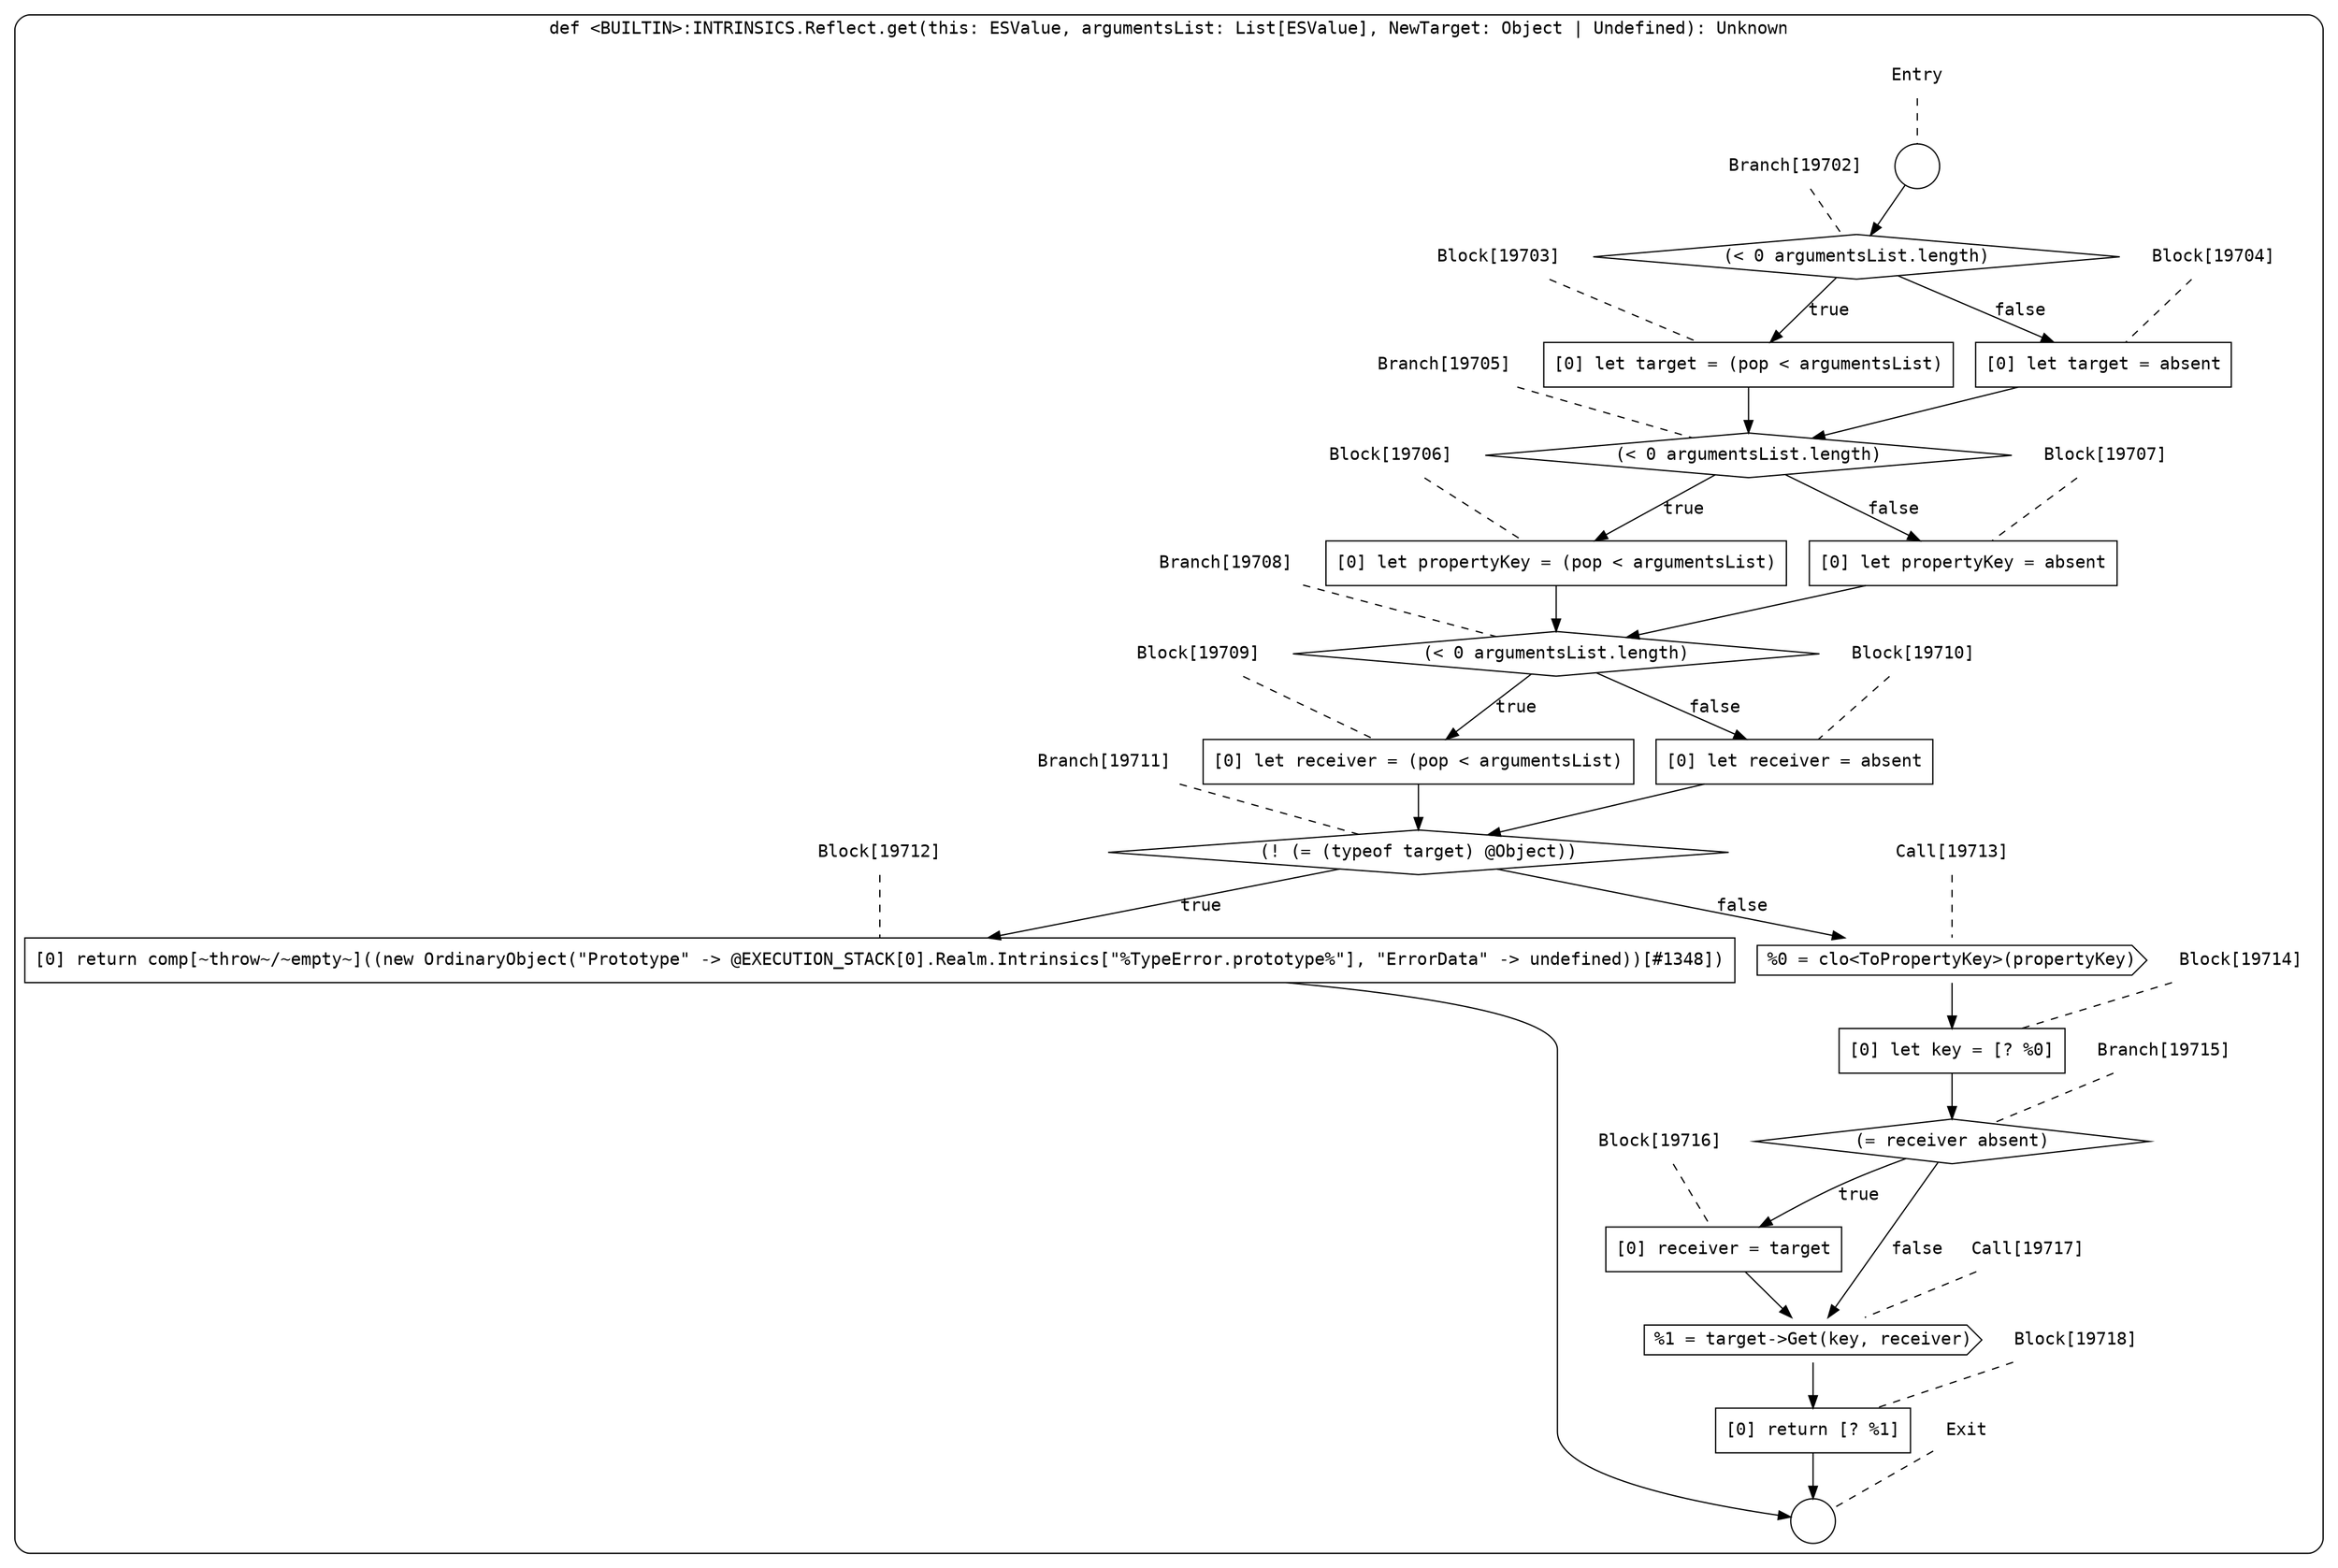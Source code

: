 digraph {
  graph [fontname = "Consolas"]
  node [fontname = "Consolas"]
  edge [fontname = "Consolas"]
  subgraph cluster2650 {
    label = "def <BUILTIN>:INTRINSICS.Reflect.get(this: ESValue, argumentsList: List[ESValue], NewTarget: Object | Undefined): Unknown"
    style = rounded
    cluster2650_entry_name [shape=none, label=<<font color="black">Entry</font>>]
    cluster2650_entry_name -> cluster2650_entry [arrowhead=none, color="black", style=dashed]
    cluster2650_entry [shape=circle label=" " color="black" fillcolor="white" style=filled]
    cluster2650_entry -> node19702 [color="black"]
    cluster2650_exit_name [shape=none, label=<<font color="black">Exit</font>>]
    cluster2650_exit_name -> cluster2650_exit [arrowhead=none, color="black", style=dashed]
    cluster2650_exit [shape=circle label=" " color="black" fillcolor="white" style=filled]
    node19702_name [shape=none, label=<<font color="black">Branch[19702]</font>>]
    node19702_name -> node19702 [arrowhead=none, color="black", style=dashed]
    node19702 [shape=diamond, label=<<font color="black">(&lt; 0 argumentsList.length)</font>> color="black" fillcolor="white", style=filled]
    node19702 -> node19703 [label=<<font color="black">true</font>> color="black"]
    node19702 -> node19704 [label=<<font color="black">false</font>> color="black"]
    node19703_name [shape=none, label=<<font color="black">Block[19703]</font>>]
    node19703_name -> node19703 [arrowhead=none, color="black", style=dashed]
    node19703 [shape=box, label=<<font color="black">[0] let target = (pop &lt; argumentsList)<BR ALIGN="LEFT"/></font>> color="black" fillcolor="white", style=filled]
    node19703 -> node19705 [color="black"]
    node19704_name [shape=none, label=<<font color="black">Block[19704]</font>>]
    node19704_name -> node19704 [arrowhead=none, color="black", style=dashed]
    node19704 [shape=box, label=<<font color="black">[0] let target = absent<BR ALIGN="LEFT"/></font>> color="black" fillcolor="white", style=filled]
    node19704 -> node19705 [color="black"]
    node19705_name [shape=none, label=<<font color="black">Branch[19705]</font>>]
    node19705_name -> node19705 [arrowhead=none, color="black", style=dashed]
    node19705 [shape=diamond, label=<<font color="black">(&lt; 0 argumentsList.length)</font>> color="black" fillcolor="white", style=filled]
    node19705 -> node19706 [label=<<font color="black">true</font>> color="black"]
    node19705 -> node19707 [label=<<font color="black">false</font>> color="black"]
    node19706_name [shape=none, label=<<font color="black">Block[19706]</font>>]
    node19706_name -> node19706 [arrowhead=none, color="black", style=dashed]
    node19706 [shape=box, label=<<font color="black">[0] let propertyKey = (pop &lt; argumentsList)<BR ALIGN="LEFT"/></font>> color="black" fillcolor="white", style=filled]
    node19706 -> node19708 [color="black"]
    node19707_name [shape=none, label=<<font color="black">Block[19707]</font>>]
    node19707_name -> node19707 [arrowhead=none, color="black", style=dashed]
    node19707 [shape=box, label=<<font color="black">[0] let propertyKey = absent<BR ALIGN="LEFT"/></font>> color="black" fillcolor="white", style=filled]
    node19707 -> node19708 [color="black"]
    node19708_name [shape=none, label=<<font color="black">Branch[19708]</font>>]
    node19708_name -> node19708 [arrowhead=none, color="black", style=dashed]
    node19708 [shape=diamond, label=<<font color="black">(&lt; 0 argumentsList.length)</font>> color="black" fillcolor="white", style=filled]
    node19708 -> node19709 [label=<<font color="black">true</font>> color="black"]
    node19708 -> node19710 [label=<<font color="black">false</font>> color="black"]
    node19709_name [shape=none, label=<<font color="black">Block[19709]</font>>]
    node19709_name -> node19709 [arrowhead=none, color="black", style=dashed]
    node19709 [shape=box, label=<<font color="black">[0] let receiver = (pop &lt; argumentsList)<BR ALIGN="LEFT"/></font>> color="black" fillcolor="white", style=filled]
    node19709 -> node19711 [color="black"]
    node19710_name [shape=none, label=<<font color="black">Block[19710]</font>>]
    node19710_name -> node19710 [arrowhead=none, color="black", style=dashed]
    node19710 [shape=box, label=<<font color="black">[0] let receiver = absent<BR ALIGN="LEFT"/></font>> color="black" fillcolor="white", style=filled]
    node19710 -> node19711 [color="black"]
    node19711_name [shape=none, label=<<font color="black">Branch[19711]</font>>]
    node19711_name -> node19711 [arrowhead=none, color="black", style=dashed]
    node19711 [shape=diamond, label=<<font color="black">(! (= (typeof target) @Object))</font>> color="black" fillcolor="white", style=filled]
    node19711 -> node19712 [label=<<font color="black">true</font>> color="black"]
    node19711 -> node19713 [label=<<font color="black">false</font>> color="black"]
    node19712_name [shape=none, label=<<font color="black">Block[19712]</font>>]
    node19712_name -> node19712 [arrowhead=none, color="black", style=dashed]
    node19712 [shape=box, label=<<font color="black">[0] return comp[~throw~/~empty~]((new OrdinaryObject(&quot;Prototype&quot; -&gt; @EXECUTION_STACK[0].Realm.Intrinsics[&quot;%TypeError.prototype%&quot;], &quot;ErrorData&quot; -&gt; undefined))[#1348])<BR ALIGN="LEFT"/></font>> color="black" fillcolor="white", style=filled]
    node19712 -> cluster2650_exit [color="black"]
    node19713_name [shape=none, label=<<font color="black">Call[19713]</font>>]
    node19713_name -> node19713 [arrowhead=none, color="black", style=dashed]
    node19713 [shape=cds, label=<<font color="black">%0 = clo&lt;ToPropertyKey&gt;(propertyKey)</font>> color="black" fillcolor="white", style=filled]
    node19713 -> node19714 [color="black"]
    node19714_name [shape=none, label=<<font color="black">Block[19714]</font>>]
    node19714_name -> node19714 [arrowhead=none, color="black", style=dashed]
    node19714 [shape=box, label=<<font color="black">[0] let key = [? %0]<BR ALIGN="LEFT"/></font>> color="black" fillcolor="white", style=filled]
    node19714 -> node19715 [color="black"]
    node19715_name [shape=none, label=<<font color="black">Branch[19715]</font>>]
    node19715_name -> node19715 [arrowhead=none, color="black", style=dashed]
    node19715 [shape=diamond, label=<<font color="black">(= receiver absent)</font>> color="black" fillcolor="white", style=filled]
    node19715 -> node19716 [label=<<font color="black">true</font>> color="black"]
    node19715 -> node19717 [label=<<font color="black">false</font>> color="black"]
    node19716_name [shape=none, label=<<font color="black">Block[19716]</font>>]
    node19716_name -> node19716 [arrowhead=none, color="black", style=dashed]
    node19716 [shape=box, label=<<font color="black">[0] receiver = target<BR ALIGN="LEFT"/></font>> color="black" fillcolor="white", style=filled]
    node19716 -> node19717 [color="black"]
    node19717_name [shape=none, label=<<font color="black">Call[19717]</font>>]
    node19717_name -> node19717 [arrowhead=none, color="black", style=dashed]
    node19717 [shape=cds, label=<<font color="black">%1 = target-&gt;Get(key, receiver)</font>> color="black" fillcolor="white", style=filled]
    node19717 -> node19718 [color="black"]
    node19718_name [shape=none, label=<<font color="black">Block[19718]</font>>]
    node19718_name -> node19718 [arrowhead=none, color="black", style=dashed]
    node19718 [shape=box, label=<<font color="black">[0] return [? %1]<BR ALIGN="LEFT"/></font>> color="black" fillcolor="white", style=filled]
    node19718 -> cluster2650_exit [color="black"]
  }
}